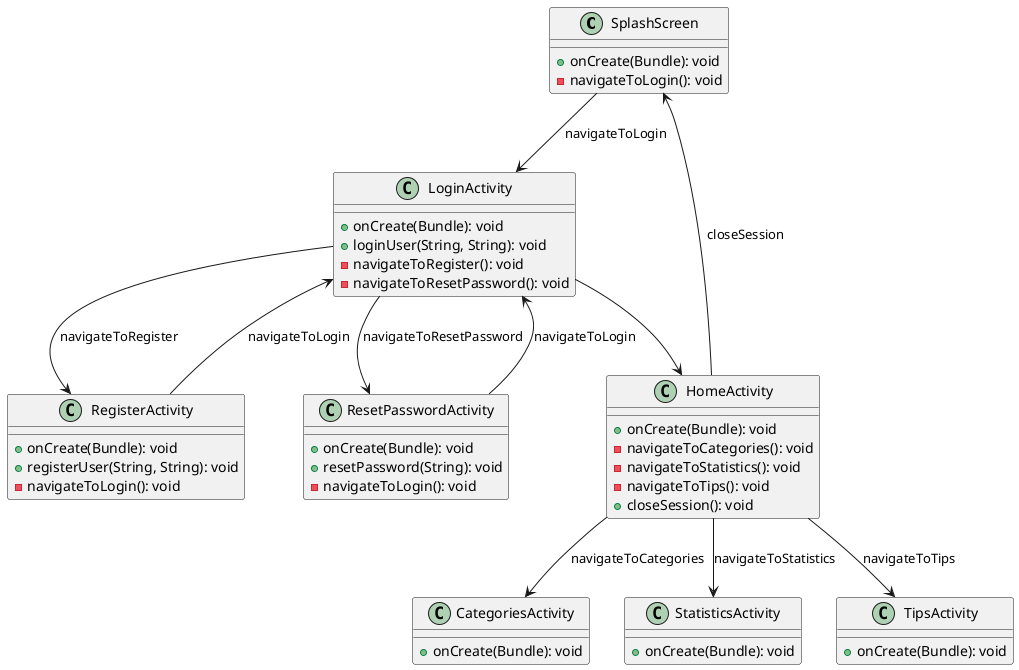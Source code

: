 @startuml

!define RECTANGLE class
!define SCREEN <<RECTANGLE>>

class SplashScreen {
  + onCreate(Bundle): void
  - navigateToLogin(): void
}

class LoginActivity {
  + onCreate(Bundle): void
  + loginUser(String, String): void
  - navigateToRegister(): void
  - navigateToResetPassword(): void
}

class RegisterActivity {
  + onCreate(Bundle): void
  + registerUser(String, String): void
  - navigateToLogin(): void
}

class ResetPasswordActivity {
  + onCreate(Bundle): void
  + resetPassword(String): void
  - navigateToLogin(): void
}

class HomeActivity {
  + onCreate(Bundle): void
  - navigateToCategories(): void
  - navigateToStatistics(): void
  - navigateToTips(): void
  + closeSession(): void
}

class CategoriesActivity {
  + onCreate(Bundle): void
}

class StatisticsActivity {
  + onCreate(Bundle): void
}

class TipsActivity {
  + onCreate(Bundle): void
}

SplashScreen --> LoginActivity: navigateToLogin
LoginActivity --> RegisterActivity: navigateToRegister
LoginActivity --> ResetPasswordActivity: navigateToResetPassword
LoginActivity --> HomeActivity
RegisterActivity --> LoginActivity: navigateToLogin
ResetPasswordActivity --> LoginActivity: navigateToLogin
HomeActivity --> CategoriesActivity: navigateToCategories
HomeActivity --> StatisticsActivity: navigateToStatistics
HomeActivity --> TipsActivity: navigateToTips
HomeActivity --> SplashScreen: closeSession

@enduml
